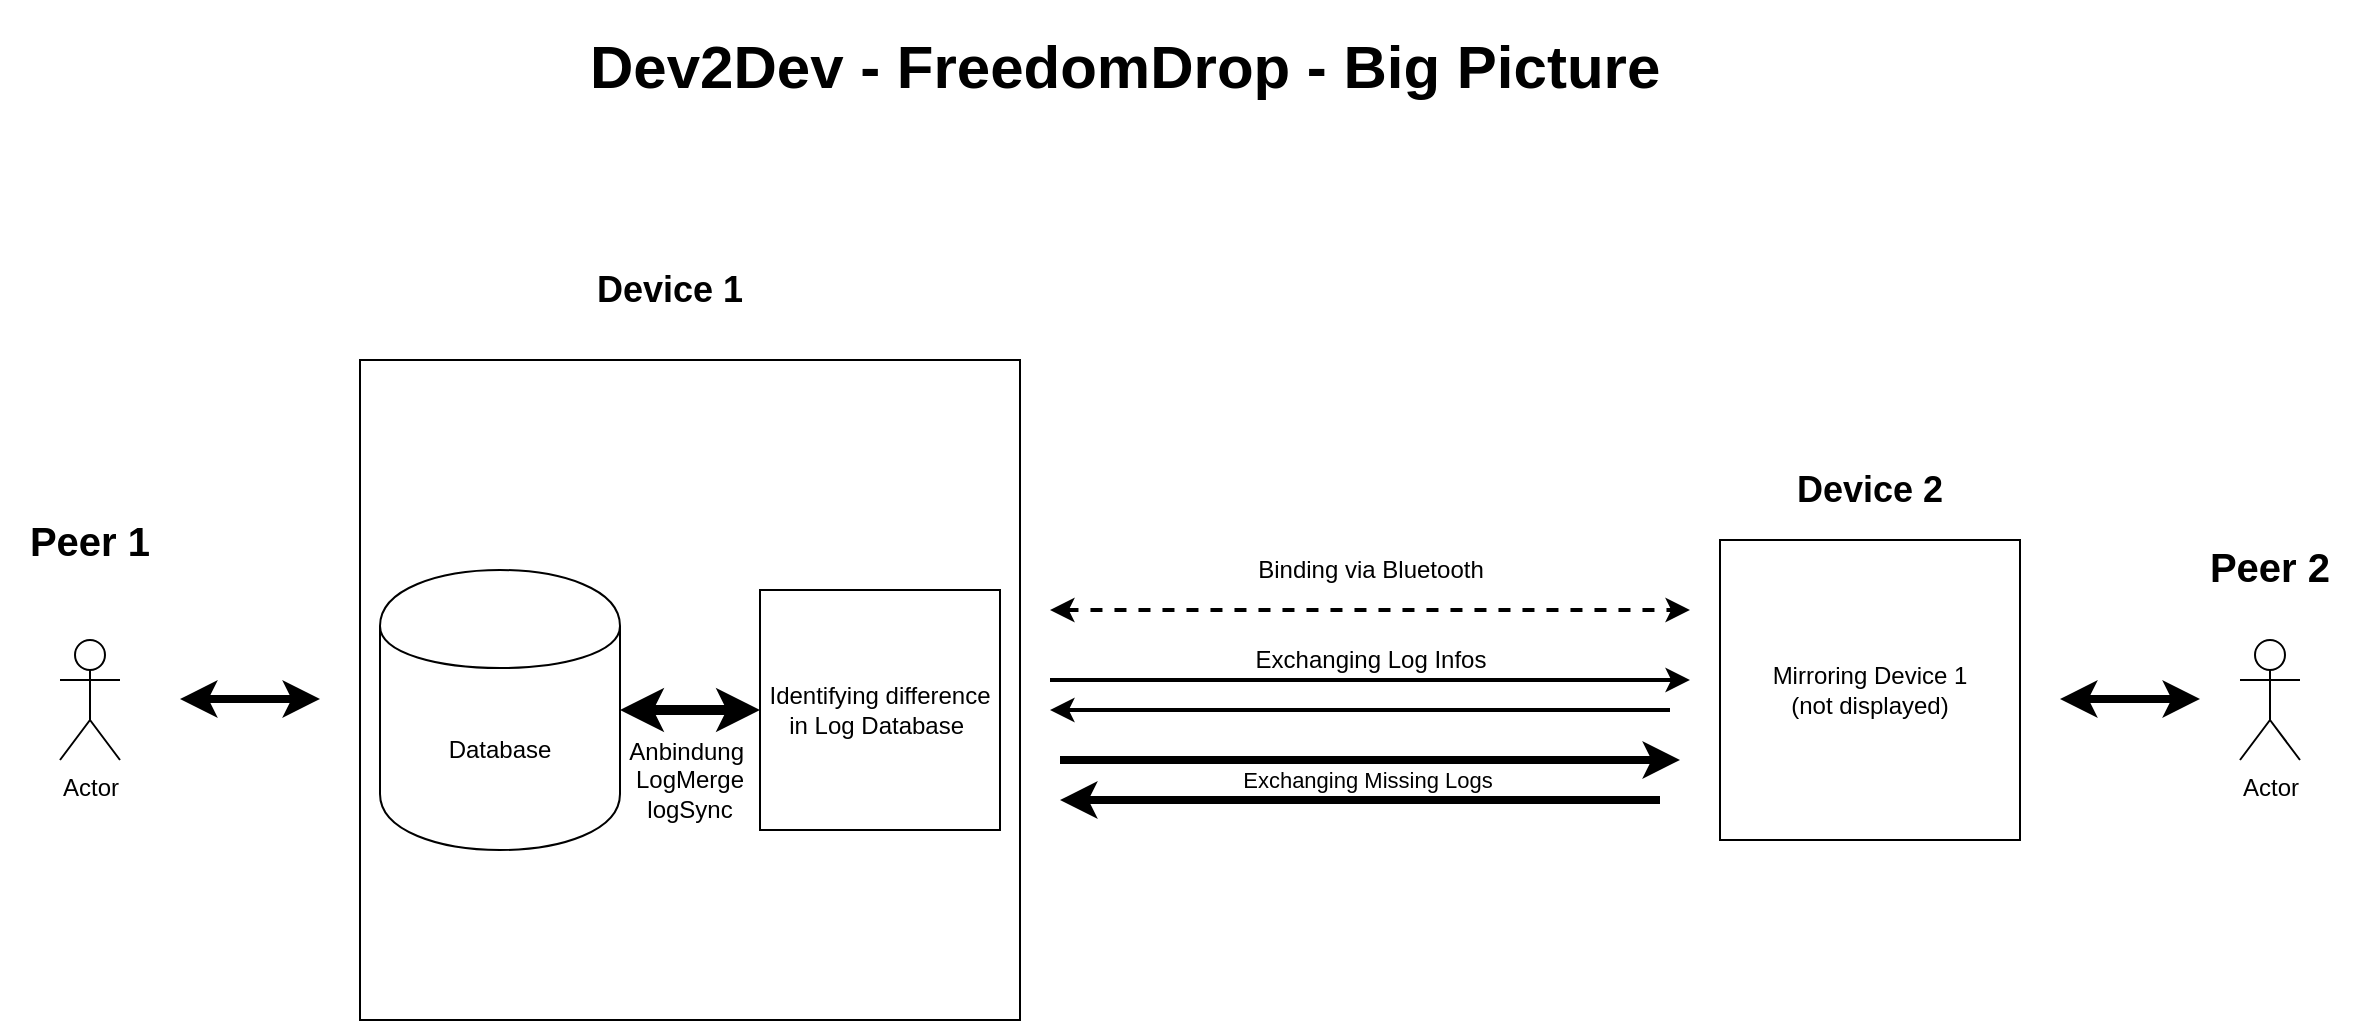 <mxfile version="12.9.11" type="device"><diagram id="AwMDX4EMx0OxyYBXz9Ok" name="Page-1"><mxGraphModel dx="2276" dy="842" grid="1" gridSize="10" guides="1" tooltips="1" connect="1" arrows="1" fold="1" page="1" pageScale="1" pageWidth="850" pageHeight="1100" math="0" shadow="0"><root><mxCell id="0"/><mxCell id="1" parent="0"/><mxCell id="gUh4qyTgwEQaADB_jDy9-1" value="&lt;h1&gt;&lt;font style=&quot;font-size: 30px&quot;&gt;Dev2Dev - FreedomDrop - Big Picture&lt;/font&gt;&lt;/h1&gt;" style="text;html=1;strokeColor=none;fillColor=none;spacing=5;spacingTop=-20;whiteSpace=wrap;overflow=hidden;rounded=0;" vertex="1" parent="1"><mxGeometry x="140" y="10" width="570" height="100" as="geometry"/></mxCell><mxCell id="gUh4qyTgwEQaADB_jDy9-2" value="&lt;font size=&quot;1&quot;&gt;&lt;b style=&quot;font-size: 20px&quot;&gt;Peer 1&lt;br&gt;&lt;/b&gt;&lt;/font&gt;" style="text;html=1;strokeColor=none;fillColor=none;align=center;verticalAlign=middle;whiteSpace=wrap;rounded=0;" vertex="1" parent="1"><mxGeometry x="-150" y="245" width="90" height="50" as="geometry"/></mxCell><mxCell id="gUh4qyTgwEQaADB_jDy9-5" value="" style="whiteSpace=wrap;html=1;aspect=fixed;" vertex="1" parent="1"><mxGeometry x="30" y="180" width="330" height="330" as="geometry"/></mxCell><mxCell id="gUh4qyTgwEQaADB_jDy9-6" value="Mirroring Device 1&lt;br&gt;(not displayed)" style="whiteSpace=wrap;html=1;aspect=fixed;" vertex="1" parent="1"><mxGeometry x="710" y="270" width="150" height="150" as="geometry"/></mxCell><mxCell id="gUh4qyTgwEQaADB_jDy9-3" value="&lt;span style=&quot;font-size: 20px&quot;&gt;&lt;b&gt;Peer 2&lt;/b&gt;&lt;/span&gt;" style="text;html=1;strokeColor=none;fillColor=none;align=center;verticalAlign=middle;whiteSpace=wrap;rounded=0;" vertex="1" parent="1"><mxGeometry x="940" y="260" width="90" height="45" as="geometry"/></mxCell><mxCell id="gUh4qyTgwEQaADB_jDy9-7" value="Actor" style="shape=umlActor;verticalLabelPosition=bottom;labelBackgroundColor=#ffffff;verticalAlign=top;html=1;outlineConnect=0;" vertex="1" parent="1"><mxGeometry x="-120" y="320" width="30" height="60" as="geometry"/></mxCell><mxCell id="gUh4qyTgwEQaADB_jDy9-8" value="Actor" style="shape=umlActor;verticalLabelPosition=bottom;labelBackgroundColor=#ffffff;verticalAlign=top;html=1;outlineConnect=0;" vertex="1" parent="1"><mxGeometry x="970" y="320" width="30" height="60" as="geometry"/></mxCell><mxCell id="gUh4qyTgwEQaADB_jDy9-9" value="&lt;b&gt;&lt;font style=&quot;font-size: 18px&quot;&gt;Device 1&lt;/font&gt;&lt;/b&gt;" style="text;html=1;strokeColor=none;fillColor=none;align=center;verticalAlign=middle;whiteSpace=wrap;rounded=0;" vertex="1" parent="1"><mxGeometry x="130" y="130" width="110" height="30" as="geometry"/></mxCell><mxCell id="gUh4qyTgwEQaADB_jDy9-10" value="&lt;b&gt;&lt;font style=&quot;font-size: 18px&quot;&gt;Device 2&lt;br&gt;&lt;/font&gt;&lt;/b&gt;" style="text;html=1;strokeColor=none;fillColor=none;align=center;verticalAlign=middle;whiteSpace=wrap;rounded=0;" vertex="1" parent="1"><mxGeometry x="730" y="230" width="110" height="30" as="geometry"/></mxCell><mxCell id="gUh4qyTgwEQaADB_jDy9-12" value="" style="endArrow=classic;startArrow=classic;html=1;strokeWidth=4;" edge="1" parent="1"><mxGeometry width="50" height="50" relative="1" as="geometry"><mxPoint x="-60" y="349.5" as="sourcePoint"/><mxPoint x="10" y="349.5" as="targetPoint"/></mxGeometry></mxCell><mxCell id="gUh4qyTgwEQaADB_jDy9-13" value="" style="endArrow=classic;startArrow=classic;html=1;strokeWidth=4;" edge="1" parent="1"><mxGeometry width="50" height="50" relative="1" as="geometry"><mxPoint x="880" y="349.5" as="sourcePoint"/><mxPoint x="950" y="349.5" as="targetPoint"/><Array as="points"><mxPoint x="930" y="349.5"/></Array></mxGeometry></mxCell><mxCell id="gUh4qyTgwEQaADB_jDy9-14" value="Database" style="shape=cylinder;whiteSpace=wrap;html=1;boundedLbl=1;backgroundOutline=1;" vertex="1" parent="1"><mxGeometry x="40" y="285" width="120" height="140" as="geometry"/></mxCell><mxCell id="gUh4qyTgwEQaADB_jDy9-15" value="" style="endArrow=classic;html=1;strokeWidth=4;" edge="1" parent="1"><mxGeometry width="50" height="50" relative="1" as="geometry"><mxPoint x="380" y="380" as="sourcePoint"/><mxPoint x="690" y="380" as="targetPoint"/></mxGeometry></mxCell><mxCell id="gUh4qyTgwEQaADB_jDy9-18" value="Exchanging Missing Logs&amp;nbsp;" style="edgeLabel;html=1;align=center;verticalAlign=middle;resizable=0;points=[];" vertex="1" connectable="0" parent="gUh4qyTgwEQaADB_jDy9-15"><mxGeometry x="0.032" y="-6" relative="1" as="geometry"><mxPoint x="-5" y="4" as="offset"/></mxGeometry></mxCell><mxCell id="gUh4qyTgwEQaADB_jDy9-16" value="" style="endArrow=classic;html=1;strokeWidth=4;" edge="1" parent="1"><mxGeometry width="50" height="50" relative="1" as="geometry"><mxPoint x="680" y="400" as="sourcePoint"/><mxPoint x="380" y="400" as="targetPoint"/></mxGeometry></mxCell><mxCell id="gUh4qyTgwEQaADB_jDy9-21" value="" style="endArrow=classic;startArrow=classic;html=1;dashed=1;strokeWidth=2;" edge="1" parent="1"><mxGeometry width="50" height="50" relative="1" as="geometry"><mxPoint x="375" y="305" as="sourcePoint"/><mxPoint x="695" y="305" as="targetPoint"/></mxGeometry></mxCell><mxCell id="gUh4qyTgwEQaADB_jDy9-22" value="Binding via Bluetooth" style="text;html=1;align=center;verticalAlign=middle;resizable=0;points=[];autosize=1;" vertex="1" parent="1"><mxGeometry x="470" y="275" width="130" height="20" as="geometry"/></mxCell><mxCell id="gUh4qyTgwEQaADB_jDy9-23" value="" style="endArrow=classic;html=1;strokeWidth=2;" edge="1" parent="1"><mxGeometry width="50" height="50" relative="1" as="geometry"><mxPoint x="375" y="340" as="sourcePoint"/><mxPoint x="695" y="340" as="targetPoint"/></mxGeometry></mxCell><mxCell id="gUh4qyTgwEQaADB_jDy9-24" value="" style="endArrow=classic;html=1;strokeWidth=2;" edge="1" parent="1"><mxGeometry width="50" height="50" relative="1" as="geometry"><mxPoint x="685" y="355" as="sourcePoint"/><mxPoint x="375" y="355" as="targetPoint"/></mxGeometry></mxCell><mxCell id="gUh4qyTgwEQaADB_jDy9-25" value="Exchanging Log Infos" style="text;html=1;align=center;verticalAlign=middle;resizable=0;points=[];autosize=1;" vertex="1" parent="1"><mxGeometry x="470" y="320" width="130" height="20" as="geometry"/></mxCell><mxCell id="gUh4qyTgwEQaADB_jDy9-29" value="Identifying difference in Log Database&amp;nbsp;" style="rounded=0;whiteSpace=wrap;html=1;" vertex="1" parent="1"><mxGeometry x="230" y="295" width="120" height="120" as="geometry"/></mxCell><mxCell id="gUh4qyTgwEQaADB_jDy9-31" value="" style="endArrow=classic;startArrow=classic;html=1;strokeWidth=5;entryX=0;entryY=0.5;entryDx=0;entryDy=0;exitX=1;exitY=0.5;exitDx=0;exitDy=0;" edge="1" parent="1" source="gUh4qyTgwEQaADB_jDy9-14" target="gUh4qyTgwEQaADB_jDy9-29"><mxGeometry width="50" height="50" relative="1" as="geometry"><mxPoint x="170" y="390" as="sourcePoint"/><mxPoint x="220" y="340" as="targetPoint"/></mxGeometry></mxCell><mxCell id="gUh4qyTgwEQaADB_jDy9-33" value="Anbindung&amp;nbsp;&lt;br&gt;LogMerge&lt;br&gt;logSync" style="text;html=1;strokeColor=none;fillColor=none;align=center;verticalAlign=middle;whiteSpace=wrap;rounded=0;" vertex="1" parent="1"><mxGeometry x="175" y="380" width="40" height="20" as="geometry"/></mxCell></root></mxGraphModel></diagram></mxfile>